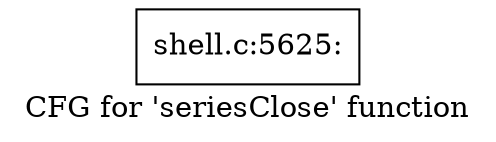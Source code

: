 digraph "CFG for 'seriesClose' function" {
	label="CFG for 'seriesClose' function";

	Node0x5602769d1720 [shape=record,label="{shell.c:5625:}"];
}
